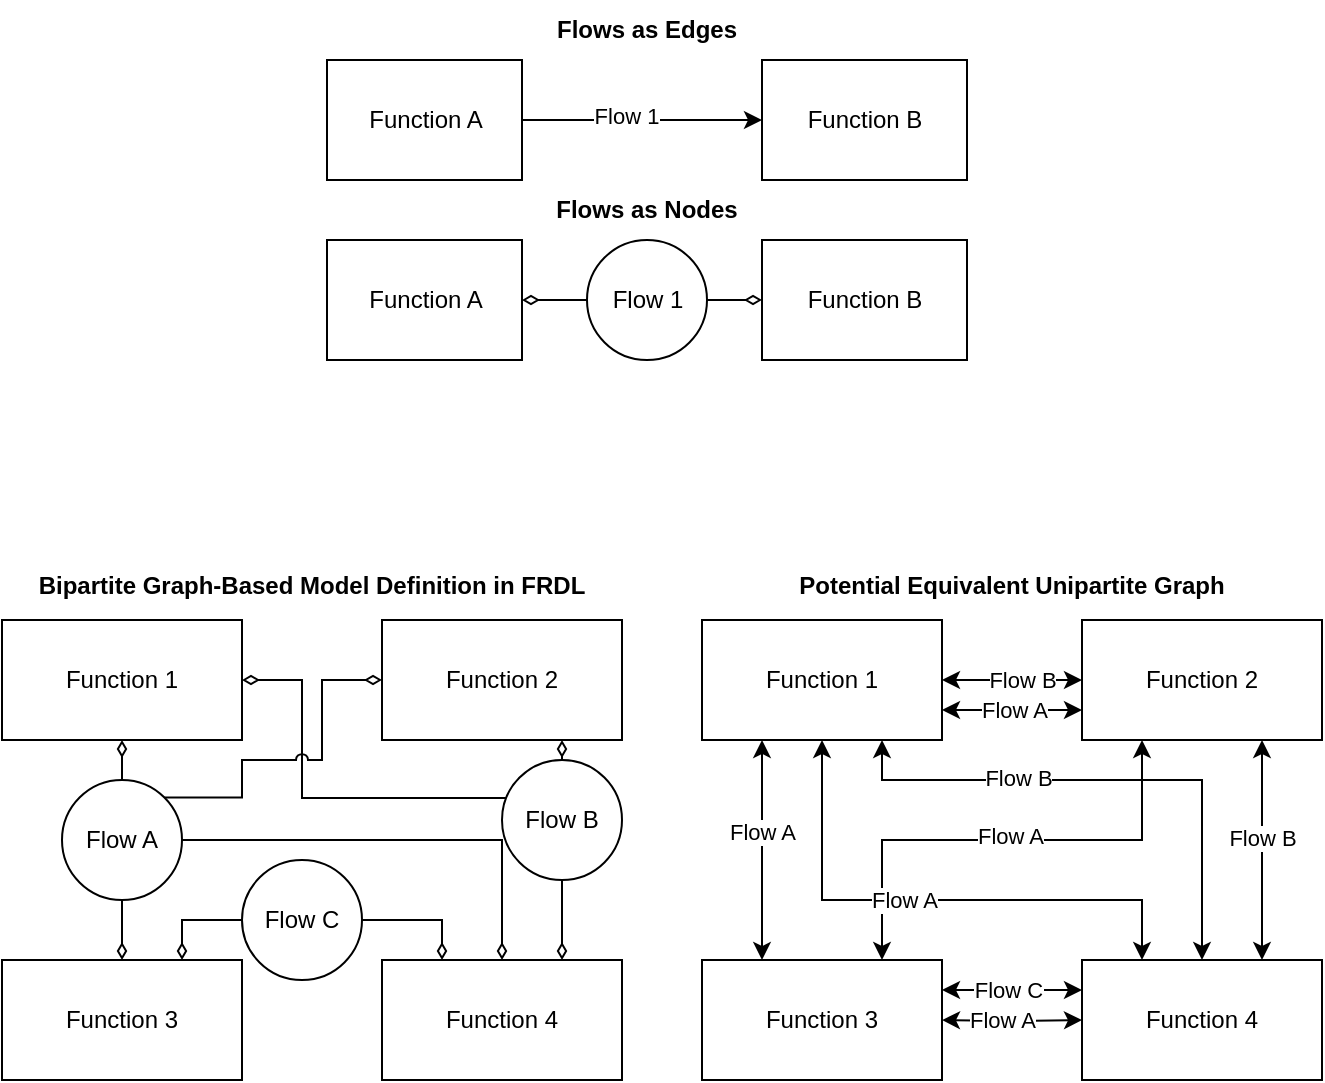<mxfile version="24.2.5" type="device">
  <diagram name="Page-1" id="eldxemjTOXqr4nki1Cvp">
    <mxGraphModel dx="1067" dy="779" grid="1" gridSize="10" guides="1" tooltips="1" connect="1" arrows="1" fold="1" page="1" pageScale="1" pageWidth="850" pageHeight="1100" math="0" shadow="0">
      <root>
        <mxCell id="0" />
        <mxCell id="1" parent="0" />
        <mxCell id="zVapKWelTl5GZzij6Aum-1" value="&lt;b&gt;Flows as Edges&lt;/b&gt;" style="text;html=1;strokeColor=none;fillColor=none;align=center;verticalAlign=middle;whiteSpace=wrap;rounded=0;" parent="1" vertex="1">
          <mxGeometry x="1120" y="110" width="345" height="30" as="geometry" />
        </mxCell>
        <mxCell id="zVapKWelTl5GZzij6Aum-2" style="edgeStyle=orthogonalEdgeStyle;rounded=0;orthogonalLoop=1;jettySize=auto;html=1;exitX=1;exitY=0.5;exitDx=0;exitDy=0;" parent="1" source="zVapKWelTl5GZzij6Aum-4" target="zVapKWelTl5GZzij6Aum-5" edge="1">
          <mxGeometry relative="1" as="geometry" />
        </mxCell>
        <mxCell id="zVapKWelTl5GZzij6Aum-3" value="Flow 1" style="edgeLabel;html=1;align=center;verticalAlign=middle;resizable=0;points=[];" parent="zVapKWelTl5GZzij6Aum-2" vertex="1" connectable="0">
          <mxGeometry x="-0.131" y="2" relative="1" as="geometry">
            <mxPoint as="offset" />
          </mxGeometry>
        </mxCell>
        <mxCell id="zVapKWelTl5GZzij6Aum-4" value="Function A" style="rounded=0;whiteSpace=wrap;html=1;" parent="1" vertex="1">
          <mxGeometry x="1132.5" y="140" width="97.5" height="60" as="geometry" />
        </mxCell>
        <mxCell id="zVapKWelTl5GZzij6Aum-5" value="Function B" style="rounded=0;whiteSpace=wrap;html=1;" parent="1" vertex="1">
          <mxGeometry x="1350" y="140" width="102.5" height="60" as="geometry" />
        </mxCell>
        <mxCell id="zVapKWelTl5GZzij6Aum-6" value="&lt;b&gt;Flows as Nodes&lt;/b&gt;" style="text;html=1;strokeColor=none;fillColor=none;align=center;verticalAlign=middle;whiteSpace=wrap;rounded=0;" parent="1" vertex="1">
          <mxGeometry x="1120" y="200" width="345" height="30" as="geometry" />
        </mxCell>
        <mxCell id="zVapKWelTl5GZzij6Aum-7" style="edgeStyle=orthogonalEdgeStyle;rounded=0;orthogonalLoop=1;jettySize=auto;html=1;exitX=1;exitY=0.5;exitDx=0;exitDy=0;entryX=0;entryY=0.5;entryDx=0;entryDy=0;startArrow=diamondThin;startFill=0;endArrow=none;endFill=0;" parent="1" source="zVapKWelTl5GZzij6Aum-8" target="zVapKWelTl5GZzij6Aum-11" edge="1">
          <mxGeometry relative="1" as="geometry" />
        </mxCell>
        <mxCell id="zVapKWelTl5GZzij6Aum-8" value="Function A" style="rounded=0;whiteSpace=wrap;html=1;" parent="1" vertex="1">
          <mxGeometry x="1132.5" y="230" width="97.5" height="60" as="geometry" />
        </mxCell>
        <mxCell id="zVapKWelTl5GZzij6Aum-9" style="edgeStyle=orthogonalEdgeStyle;rounded=0;orthogonalLoop=1;jettySize=auto;html=1;exitX=0;exitY=0.5;exitDx=0;exitDy=0;entryX=1;entryY=0.5;entryDx=0;entryDy=0;startArrow=diamondThin;startFill=0;endArrow=none;endFill=0;" parent="1" source="zVapKWelTl5GZzij6Aum-10" target="zVapKWelTl5GZzij6Aum-11" edge="1">
          <mxGeometry relative="1" as="geometry" />
        </mxCell>
        <mxCell id="zVapKWelTl5GZzij6Aum-10" value="Function B" style="rounded=0;whiteSpace=wrap;html=1;" parent="1" vertex="1">
          <mxGeometry x="1350" y="230" width="102.5" height="60" as="geometry" />
        </mxCell>
        <mxCell id="zVapKWelTl5GZzij6Aum-11" value="Flow 1" style="ellipse;whiteSpace=wrap;html=1;aspect=fixed;" parent="1" vertex="1">
          <mxGeometry x="1262.5" y="230" width="60" height="60" as="geometry" />
        </mxCell>
        <mxCell id="FuPABzzFZyJoIAwtwRSc-12" style="edgeStyle=orthogonalEdgeStyle;rounded=0;orthogonalLoop=1;jettySize=auto;html=1;exitX=0.5;exitY=1;exitDx=0;exitDy=0;startArrow=diamondThin;startFill=0;endArrow=none;endFill=0;entryX=0.5;entryY=0;entryDx=0;entryDy=0;" edge="1" parent="1" source="FuPABzzFZyJoIAwtwRSc-1" target="FuPABzzFZyJoIAwtwRSc-5">
          <mxGeometry relative="1" as="geometry">
            <Array as="points">
              <mxPoint x="1030" y="490" />
              <mxPoint x="1030" y="490" />
            </Array>
          </mxGeometry>
        </mxCell>
        <mxCell id="FuPABzzFZyJoIAwtwRSc-20" style="edgeStyle=orthogonalEdgeStyle;rounded=0;orthogonalLoop=1;jettySize=auto;html=1;exitX=1;exitY=0.5;exitDx=0;exitDy=0;entryX=0;entryY=0;entryDx=0;entryDy=0;startArrow=diamondThin;startFill=0;endArrow=none;endFill=0;" edge="1" parent="1" source="FuPABzzFZyJoIAwtwRSc-1" target="FuPABzzFZyJoIAwtwRSc-13">
          <mxGeometry relative="1" as="geometry">
            <Array as="points">
              <mxPoint x="1120" y="450" />
              <mxPoint x="1120" y="509" />
            </Array>
          </mxGeometry>
        </mxCell>
        <mxCell id="FuPABzzFZyJoIAwtwRSc-1" value="Function 1" style="rounded=0;whiteSpace=wrap;html=1;" vertex="1" parent="1">
          <mxGeometry x="970" y="420" width="120" height="60" as="geometry" />
        </mxCell>
        <mxCell id="FuPABzzFZyJoIAwtwRSc-9" style="edgeStyle=orthogonalEdgeStyle;rounded=0;orthogonalLoop=1;jettySize=auto;html=1;exitX=0.5;exitY=0;exitDx=0;exitDy=0;startArrow=diamondThin;startFill=0;endArrow=none;endFill=0;" edge="1" parent="1" source="FuPABzzFZyJoIAwtwRSc-2" target="FuPABzzFZyJoIAwtwRSc-5">
          <mxGeometry relative="1" as="geometry" />
        </mxCell>
        <mxCell id="FuPABzzFZyJoIAwtwRSc-16" style="edgeStyle=orthogonalEdgeStyle;rounded=0;orthogonalLoop=1;jettySize=auto;html=1;exitX=0.75;exitY=0;exitDx=0;exitDy=0;entryX=0;entryY=0.5;entryDx=0;entryDy=0;startArrow=diamondThin;startFill=0;endArrow=none;endFill=0;" edge="1" parent="1" source="FuPABzzFZyJoIAwtwRSc-2" target="FuPABzzFZyJoIAwtwRSc-15">
          <mxGeometry relative="1" as="geometry">
            <mxPoint x="1050" y="580" as="sourcePoint" />
            <mxPoint x="1080" y="560" as="targetPoint" />
            <Array as="points">
              <mxPoint x="1060" y="570" />
            </Array>
          </mxGeometry>
        </mxCell>
        <mxCell id="FuPABzzFZyJoIAwtwRSc-2" value="Function 3" style="rounded=0;whiteSpace=wrap;html=1;" vertex="1" parent="1">
          <mxGeometry x="970" y="590" width="120" height="60" as="geometry" />
        </mxCell>
        <mxCell id="FuPABzzFZyJoIAwtwRSc-17" style="edgeStyle=orthogonalEdgeStyle;rounded=0;orthogonalLoop=1;jettySize=auto;html=1;exitX=0.25;exitY=0;exitDx=0;exitDy=0;startArrow=diamondThin;startFill=0;endArrow=none;endFill=0;" edge="1" parent="1" source="FuPABzzFZyJoIAwtwRSc-3" target="FuPABzzFZyJoIAwtwRSc-15">
          <mxGeometry relative="1" as="geometry" />
        </mxCell>
        <mxCell id="FuPABzzFZyJoIAwtwRSc-18" style="edgeStyle=orthogonalEdgeStyle;rounded=0;orthogonalLoop=1;jettySize=auto;html=1;exitX=0.75;exitY=0;exitDx=0;exitDy=0;startArrow=diamondThin;startFill=0;endArrow=none;endFill=0;" edge="1" parent="1" source="FuPABzzFZyJoIAwtwRSc-3" target="FuPABzzFZyJoIAwtwRSc-13">
          <mxGeometry relative="1" as="geometry" />
        </mxCell>
        <mxCell id="FuPABzzFZyJoIAwtwRSc-3" value="Function 4" style="rounded=0;whiteSpace=wrap;html=1;" vertex="1" parent="1">
          <mxGeometry x="1160" y="590" width="120" height="60" as="geometry" />
        </mxCell>
        <mxCell id="FuPABzzFZyJoIAwtwRSc-19" style="edgeStyle=orthogonalEdgeStyle;rounded=0;orthogonalLoop=1;jettySize=auto;html=1;exitX=0.75;exitY=1;exitDx=0;exitDy=0;entryX=0.5;entryY=0;entryDx=0;entryDy=0;endArrow=none;endFill=0;startArrow=diamondThin;startFill=0;" edge="1" parent="1" source="FuPABzzFZyJoIAwtwRSc-4" target="FuPABzzFZyJoIAwtwRSc-13">
          <mxGeometry relative="1" as="geometry" />
        </mxCell>
        <mxCell id="FuPABzzFZyJoIAwtwRSc-52" style="edgeStyle=orthogonalEdgeStyle;rounded=0;orthogonalLoop=1;jettySize=auto;html=1;exitX=0;exitY=0.5;exitDx=0;exitDy=0;entryX=1;entryY=0;entryDx=0;entryDy=0;endArrow=none;endFill=0;startArrow=diamondThin;startFill=0;jumpStyle=arc;" edge="1" parent="1" source="FuPABzzFZyJoIAwtwRSc-4" target="FuPABzzFZyJoIAwtwRSc-5">
          <mxGeometry relative="1" as="geometry">
            <Array as="points">
              <mxPoint x="1130" y="450" />
              <mxPoint x="1130" y="490" />
              <mxPoint x="1090" y="490" />
              <mxPoint x="1090" y="509" />
            </Array>
          </mxGeometry>
        </mxCell>
        <mxCell id="FuPABzzFZyJoIAwtwRSc-4" value="Function 2" style="rounded=0;whiteSpace=wrap;html=1;" vertex="1" parent="1">
          <mxGeometry x="1160" y="420" width="120" height="60" as="geometry" />
        </mxCell>
        <mxCell id="FuPABzzFZyJoIAwtwRSc-5" value="Flow A" style="ellipse;whiteSpace=wrap;html=1;aspect=fixed;" vertex="1" parent="1">
          <mxGeometry x="1000" y="500" width="60" height="60" as="geometry" />
        </mxCell>
        <mxCell id="FuPABzzFZyJoIAwtwRSc-11" style="edgeStyle=orthogonalEdgeStyle;rounded=0;orthogonalLoop=1;jettySize=auto;html=1;exitX=0.5;exitY=0;exitDx=0;exitDy=0;startArrow=diamondThin;startFill=0;endArrow=none;endFill=0;entryX=1;entryY=0.5;entryDx=0;entryDy=0;" edge="1" parent="1" source="FuPABzzFZyJoIAwtwRSc-3" target="FuPABzzFZyJoIAwtwRSc-5">
          <mxGeometry relative="1" as="geometry">
            <mxPoint x="1132.5" y="598.49" as="sourcePoint" />
            <mxPoint x="1140" y="530" as="targetPoint" />
          </mxGeometry>
        </mxCell>
        <mxCell id="FuPABzzFZyJoIAwtwRSc-13" value="Flow B" style="ellipse;whiteSpace=wrap;html=1;aspect=fixed;" vertex="1" parent="1">
          <mxGeometry x="1220" y="490" width="60" height="60" as="geometry" />
        </mxCell>
        <mxCell id="FuPABzzFZyJoIAwtwRSc-15" value="Flow C" style="ellipse;whiteSpace=wrap;html=1;aspect=fixed;" vertex="1" parent="1">
          <mxGeometry x="1090" y="540" width="60" height="60" as="geometry" />
        </mxCell>
        <mxCell id="FuPABzzFZyJoIAwtwRSc-36" style="edgeStyle=orthogonalEdgeStyle;rounded=0;orthogonalLoop=1;jettySize=auto;html=1;exitX=0.25;exitY=1;exitDx=0;exitDy=0;entryX=0.25;entryY=0;entryDx=0;entryDy=0;startArrow=classic;startFill=1;" edge="1" parent="1" source="FuPABzzFZyJoIAwtwRSc-23" target="FuPABzzFZyJoIAwtwRSc-26">
          <mxGeometry relative="1" as="geometry" />
        </mxCell>
        <mxCell id="FuPABzzFZyJoIAwtwRSc-37" value="Flow A" style="edgeLabel;html=1;align=center;verticalAlign=middle;resizable=0;points=[];" vertex="1" connectable="0" parent="FuPABzzFZyJoIAwtwRSc-36">
          <mxGeometry x="-0.161" relative="1" as="geometry">
            <mxPoint as="offset" />
          </mxGeometry>
        </mxCell>
        <mxCell id="FuPABzzFZyJoIAwtwRSc-55" style="edgeStyle=orthogonalEdgeStyle;rounded=0;orthogonalLoop=1;jettySize=auto;html=1;exitX=1;exitY=0.75;exitDx=0;exitDy=0;entryX=0;entryY=0.75;entryDx=0;entryDy=0;startArrow=classic;startFill=1;" edge="1" parent="1" source="FuPABzzFZyJoIAwtwRSc-23" target="FuPABzzFZyJoIAwtwRSc-31">
          <mxGeometry relative="1" as="geometry" />
        </mxCell>
        <mxCell id="FuPABzzFZyJoIAwtwRSc-56" value="Flow A" style="edgeLabel;html=1;align=center;verticalAlign=middle;resizable=0;points=[];" vertex="1" connectable="0" parent="FuPABzzFZyJoIAwtwRSc-55">
          <mxGeometry x="-0.204" y="2" relative="1" as="geometry">
            <mxPoint x="8" y="2" as="offset" />
          </mxGeometry>
        </mxCell>
        <mxCell id="FuPABzzFZyJoIAwtwRSc-23" value="Function 1" style="rounded=0;whiteSpace=wrap;html=1;" vertex="1" parent="1">
          <mxGeometry x="1320" y="420" width="120" height="60" as="geometry" />
        </mxCell>
        <mxCell id="FuPABzzFZyJoIAwtwRSc-46" style="edgeStyle=orthogonalEdgeStyle;rounded=0;orthogonalLoop=1;jettySize=auto;html=1;exitX=1;exitY=0.25;exitDx=0;exitDy=0;entryX=0;entryY=0.25;entryDx=0;entryDy=0;startArrow=classic;startFill=1;" edge="1" parent="1" source="FuPABzzFZyJoIAwtwRSc-26" target="FuPABzzFZyJoIAwtwRSc-29">
          <mxGeometry relative="1" as="geometry" />
        </mxCell>
        <mxCell id="FuPABzzFZyJoIAwtwRSc-47" value="Flow C" style="edgeLabel;html=1;align=center;verticalAlign=middle;resizable=0;points=[];" vertex="1" connectable="0" parent="FuPABzzFZyJoIAwtwRSc-46">
          <mxGeometry x="-0.449" relative="1" as="geometry">
            <mxPoint x="13" as="offset" />
          </mxGeometry>
        </mxCell>
        <mxCell id="FuPABzzFZyJoIAwtwRSc-53" style="edgeStyle=orthogonalEdgeStyle;rounded=0;orthogonalLoop=1;jettySize=auto;html=1;exitX=0.75;exitY=0;exitDx=0;exitDy=0;entryX=0.25;entryY=1;entryDx=0;entryDy=0;jumpStyle=arc;startArrow=classic;startFill=1;" edge="1" parent="1" source="FuPABzzFZyJoIAwtwRSc-26" target="FuPABzzFZyJoIAwtwRSc-31">
          <mxGeometry relative="1" as="geometry">
            <Array as="points">
              <mxPoint x="1410" y="530" />
              <mxPoint x="1540" y="530" />
            </Array>
          </mxGeometry>
        </mxCell>
        <mxCell id="FuPABzzFZyJoIAwtwRSc-54" value="Flow A" style="edgeLabel;html=1;align=center;verticalAlign=middle;resizable=0;points=[];" vertex="1" connectable="0" parent="FuPABzzFZyJoIAwtwRSc-53">
          <mxGeometry x="0.034" y="2" relative="1" as="geometry">
            <mxPoint as="offset" />
          </mxGeometry>
        </mxCell>
        <mxCell id="FuPABzzFZyJoIAwtwRSc-26" value="Function 3" style="rounded=0;whiteSpace=wrap;html=1;" vertex="1" parent="1">
          <mxGeometry x="1320" y="590" width="120" height="60" as="geometry" />
        </mxCell>
        <mxCell id="FuPABzzFZyJoIAwtwRSc-43" style="edgeStyle=orthogonalEdgeStyle;rounded=0;orthogonalLoop=1;jettySize=auto;html=1;entryX=1;entryY=0.5;entryDx=0;entryDy=0;startArrow=classic;startFill=1;" edge="1" parent="1" target="FuPABzzFZyJoIAwtwRSc-26">
          <mxGeometry relative="1" as="geometry">
            <mxPoint x="1510" y="620" as="sourcePoint" />
          </mxGeometry>
        </mxCell>
        <mxCell id="FuPABzzFZyJoIAwtwRSc-44" value="Flow A" style="edgeLabel;html=1;align=center;verticalAlign=middle;resizable=0;points=[];" vertex="1" connectable="0" parent="FuPABzzFZyJoIAwtwRSc-43">
          <mxGeometry x="0.171" y="-1" relative="1" as="geometry">
            <mxPoint x="1" y="1" as="offset" />
          </mxGeometry>
        </mxCell>
        <mxCell id="FuPABzzFZyJoIAwtwRSc-48" style="edgeStyle=orthogonalEdgeStyle;rounded=0;orthogonalLoop=1;jettySize=auto;html=1;exitX=0.75;exitY=0;exitDx=0;exitDy=0;entryX=0.75;entryY=1;entryDx=0;entryDy=0;startArrow=classic;startFill=1;" edge="1" parent="1" source="FuPABzzFZyJoIAwtwRSc-29" target="FuPABzzFZyJoIAwtwRSc-31">
          <mxGeometry relative="1" as="geometry" />
        </mxCell>
        <mxCell id="FuPABzzFZyJoIAwtwRSc-49" value="Flow B" style="edgeLabel;html=1;align=center;verticalAlign=middle;resizable=0;points=[];" vertex="1" connectable="0" parent="FuPABzzFZyJoIAwtwRSc-48">
          <mxGeometry x="0.119" relative="1" as="geometry">
            <mxPoint as="offset" />
          </mxGeometry>
        </mxCell>
        <mxCell id="FuPABzzFZyJoIAwtwRSc-57" style="edgeStyle=orthogonalEdgeStyle;rounded=0;orthogonalLoop=1;jettySize=auto;html=1;exitX=0.5;exitY=0;exitDx=0;exitDy=0;entryX=0.75;entryY=1;entryDx=0;entryDy=0;startArrow=classic;startFill=1;" edge="1" parent="1" source="FuPABzzFZyJoIAwtwRSc-29" target="FuPABzzFZyJoIAwtwRSc-23">
          <mxGeometry relative="1" as="geometry">
            <Array as="points">
              <mxPoint x="1570" y="500" />
              <mxPoint x="1410" y="500" />
            </Array>
          </mxGeometry>
        </mxCell>
        <mxCell id="FuPABzzFZyJoIAwtwRSc-58" value="Flow B" style="edgeLabel;html=1;align=center;verticalAlign=middle;resizable=0;points=[];" vertex="1" connectable="0" parent="FuPABzzFZyJoIAwtwRSc-57">
          <mxGeometry x="0.347" y="-1" relative="1" as="geometry">
            <mxPoint as="offset" />
          </mxGeometry>
        </mxCell>
        <mxCell id="FuPABzzFZyJoIAwtwRSc-29" value="Function 4" style="rounded=0;whiteSpace=wrap;html=1;" vertex="1" parent="1">
          <mxGeometry x="1510" y="590" width="120" height="60" as="geometry" />
        </mxCell>
        <mxCell id="FuPABzzFZyJoIAwtwRSc-50" style="edgeStyle=orthogonalEdgeStyle;rounded=0;orthogonalLoop=1;jettySize=auto;html=1;exitX=0;exitY=0.5;exitDx=0;exitDy=0;startArrow=classic;startFill=1;" edge="1" parent="1" source="FuPABzzFZyJoIAwtwRSc-31" target="FuPABzzFZyJoIAwtwRSc-23">
          <mxGeometry relative="1" as="geometry" />
        </mxCell>
        <mxCell id="FuPABzzFZyJoIAwtwRSc-51" value="Flow B" style="edgeLabel;html=1;align=center;verticalAlign=middle;resizable=0;points=[];" vertex="1" connectable="0" parent="FuPABzzFZyJoIAwtwRSc-50">
          <mxGeometry x="0.171" y="-2" relative="1" as="geometry">
            <mxPoint x="11" y="2" as="offset" />
          </mxGeometry>
        </mxCell>
        <mxCell id="FuPABzzFZyJoIAwtwRSc-31" value="Function 2" style="rounded=0;whiteSpace=wrap;html=1;" vertex="1" parent="1">
          <mxGeometry x="1510" y="420" width="120" height="60" as="geometry" />
        </mxCell>
        <mxCell id="FuPABzzFZyJoIAwtwRSc-38" style="edgeStyle=orthogonalEdgeStyle;rounded=0;orthogonalLoop=1;jettySize=auto;html=1;exitX=0.5;exitY=1;exitDx=0;exitDy=0;entryX=0.25;entryY=0;entryDx=0;entryDy=0;jumpStyle=arc;startArrow=classic;startFill=1;" edge="1" parent="1" source="FuPABzzFZyJoIAwtwRSc-23" target="FuPABzzFZyJoIAwtwRSc-29">
          <mxGeometry relative="1" as="geometry">
            <Array as="points">
              <mxPoint x="1380" y="560" />
              <mxPoint x="1540" y="560" />
            </Array>
          </mxGeometry>
        </mxCell>
        <mxCell id="FuPABzzFZyJoIAwtwRSc-39" value="Flow A" style="edgeLabel;html=1;align=center;verticalAlign=middle;resizable=0;points=[];" vertex="1" connectable="0" parent="FuPABzzFZyJoIAwtwRSc-38">
          <mxGeometry x="-0.107" relative="1" as="geometry">
            <mxPoint as="offset" />
          </mxGeometry>
        </mxCell>
        <mxCell id="FuPABzzFZyJoIAwtwRSc-59" value="&lt;b&gt;Bipartite Graph-Based Model Definition in FRDL&lt;/b&gt;" style="text;html=1;strokeColor=none;fillColor=none;align=center;verticalAlign=middle;whiteSpace=wrap;rounded=0;" vertex="1" parent="1">
          <mxGeometry x="970" y="388" width="310" height="30" as="geometry" />
        </mxCell>
        <mxCell id="FuPABzzFZyJoIAwtwRSc-60" value="&lt;b&gt;Potential Equivalent Unipartite Graph&lt;/b&gt;" style="text;html=1;strokeColor=none;fillColor=none;align=center;verticalAlign=middle;whiteSpace=wrap;rounded=0;" vertex="1" parent="1">
          <mxGeometry x="1320" y="388" width="310" height="30" as="geometry" />
        </mxCell>
      </root>
    </mxGraphModel>
  </diagram>
</mxfile>
